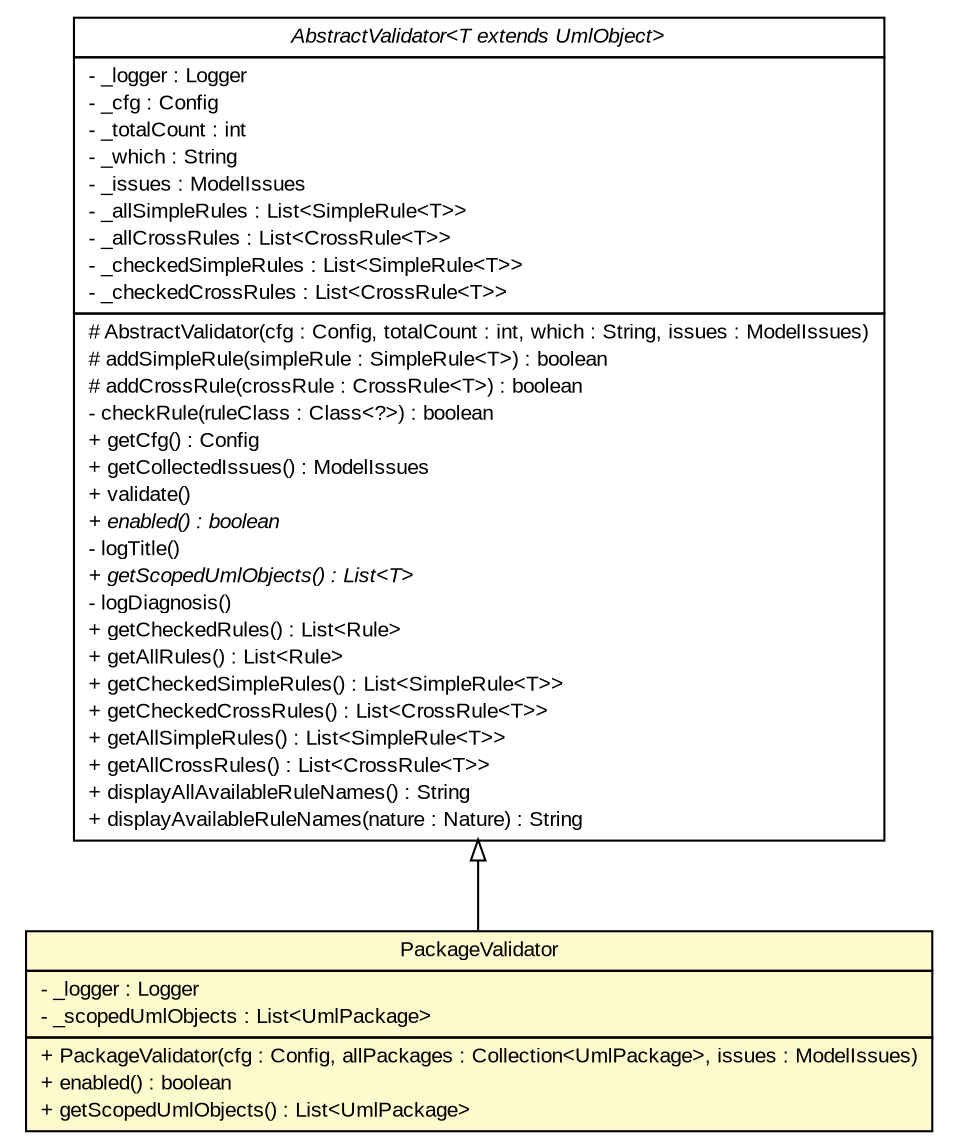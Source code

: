 #!/usr/local/bin/dot
#
# Class diagram 
# Generated by UMLGraph version R5_6_6-6-g3bdff0 (http://www.umlgraph.org/)
#

digraph G {
	edge [fontname="arial",fontsize=10,labelfontname="arial",labelfontsize=10];
	node [fontname="arial",fontsize=10,shape=plaintext];
	nodesep=0.25;
	ranksep=0.5;
	// org.tanjakostic.jcleancim.validation.PackageValidator
	c153509 [label=<<table title="org.tanjakostic.jcleancim.validation.PackageValidator" border="0" cellborder="1" cellspacing="0" cellpadding="2" port="p" bgcolor="lemonChiffon" href="./PackageValidator.html">
		<tr><td><table border="0" cellspacing="0" cellpadding="1">
<tr><td align="center" balign="center"> PackageValidator </td></tr>
		</table></td></tr>
		<tr><td><table border="0" cellspacing="0" cellpadding="1">
<tr><td align="left" balign="left"> - _logger : Logger </td></tr>
<tr><td align="left" balign="left"> - _scopedUmlObjects : List&lt;UmlPackage&gt; </td></tr>
		</table></td></tr>
		<tr><td><table border="0" cellspacing="0" cellpadding="1">
<tr><td align="left" balign="left"> + PackageValidator(cfg : Config, allPackages : Collection&lt;UmlPackage&gt;, issues : ModelIssues) </td></tr>
<tr><td align="left" balign="left"> + enabled() : boolean </td></tr>
<tr><td align="left" balign="left"> + getScopedUmlObjects() : List&lt;UmlPackage&gt; </td></tr>
		</table></td></tr>
		</table>>, URL="./PackageValidator.html", fontname="arial", fontcolor="black", fontsize=10.0];
	// org.tanjakostic.jcleancim.validation.AbstractValidator<T extends org.tanjakostic.jcleancim.model.UmlObject>
	c153666 [label=<<table title="org.tanjakostic.jcleancim.validation.AbstractValidator" border="0" cellborder="1" cellspacing="0" cellpadding="2" port="p" href="./AbstractValidator.html">
		<tr><td><table border="0" cellspacing="0" cellpadding="1">
<tr><td align="center" balign="center"><font face="Arial Italic"> AbstractValidator&lt;T extends UmlObject&gt; </font></td></tr>
		</table></td></tr>
		<tr><td><table border="0" cellspacing="0" cellpadding="1">
<tr><td align="left" balign="left"> - _logger : Logger </td></tr>
<tr><td align="left" balign="left"> - _cfg : Config </td></tr>
<tr><td align="left" balign="left"> - _totalCount : int </td></tr>
<tr><td align="left" balign="left"> - _which : String </td></tr>
<tr><td align="left" balign="left"> - _issues : ModelIssues </td></tr>
<tr><td align="left" balign="left"> - _allSimpleRules : List&lt;SimpleRule&lt;T&gt;&gt; </td></tr>
<tr><td align="left" balign="left"> - _allCrossRules : List&lt;CrossRule&lt;T&gt;&gt; </td></tr>
<tr><td align="left" balign="left"> - _checkedSimpleRules : List&lt;SimpleRule&lt;T&gt;&gt; </td></tr>
<tr><td align="left" balign="left"> - _checkedCrossRules : List&lt;CrossRule&lt;T&gt;&gt; </td></tr>
		</table></td></tr>
		<tr><td><table border="0" cellspacing="0" cellpadding="1">
<tr><td align="left" balign="left"> # AbstractValidator(cfg : Config, totalCount : int, which : String, issues : ModelIssues) </td></tr>
<tr><td align="left" balign="left"> # addSimpleRule(simpleRule : SimpleRule&lt;T&gt;) : boolean </td></tr>
<tr><td align="left" balign="left"> # addCrossRule(crossRule : CrossRule&lt;T&gt;) : boolean </td></tr>
<tr><td align="left" balign="left"> - checkRule(ruleClass : Class&lt;?&gt;) : boolean </td></tr>
<tr><td align="left" balign="left"> + getCfg() : Config </td></tr>
<tr><td align="left" balign="left"> + getCollectedIssues() : ModelIssues </td></tr>
<tr><td align="left" balign="left"> + validate() </td></tr>
<tr><td align="left" balign="left"><font face="Arial Italic" point-size="10.0"> + enabled() : boolean </font></td></tr>
<tr><td align="left" balign="left"> - logTitle() </td></tr>
<tr><td align="left" balign="left"><font face="Arial Italic" point-size="10.0"> + getScopedUmlObjects() : List&lt;T&gt; </font></td></tr>
<tr><td align="left" balign="left"> - logDiagnosis() </td></tr>
<tr><td align="left" balign="left"> + getCheckedRules() : List&lt;Rule&gt; </td></tr>
<tr><td align="left" balign="left"> + getAllRules() : List&lt;Rule&gt; </td></tr>
<tr><td align="left" balign="left"> + getCheckedSimpleRules() : List&lt;SimpleRule&lt;T&gt;&gt; </td></tr>
<tr><td align="left" balign="left"> + getCheckedCrossRules() : List&lt;CrossRule&lt;T&gt;&gt; </td></tr>
<tr><td align="left" balign="left"> + getAllSimpleRules() : List&lt;SimpleRule&lt;T&gt;&gt; </td></tr>
<tr><td align="left" balign="left"> + getAllCrossRules() : List&lt;CrossRule&lt;T&gt;&gt; </td></tr>
<tr><td align="left" balign="left"> + displayAllAvailableRuleNames() : String </td></tr>
<tr><td align="left" balign="left"> + displayAvailableRuleNames(nature : Nature) : String </td></tr>
		</table></td></tr>
		</table>>, URL="./AbstractValidator.html", fontname="arial", fontcolor="black", fontsize=10.0];
	//org.tanjakostic.jcleancim.validation.PackageValidator extends org.tanjakostic.jcleancim.validation.AbstractValidator<org.tanjakostic.jcleancim.model.UmlPackage>
	c153666:p -> c153509:p [dir=back,arrowtail=empty];
}

